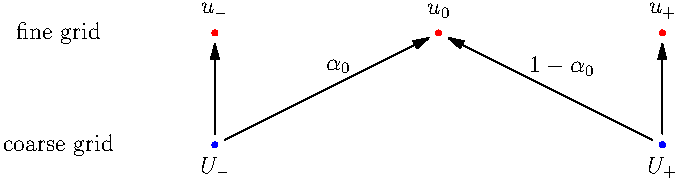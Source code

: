 size(12cm,0);

int f=3;
int c=5;
void cross(pair z=(0,0), real w=0.1)
{
  draw((z+w*(1,1))--(z-w*(1,1)));
  draw((z+w*(1,-1))--(z-w*(1,-1)));
}

real d(pair a) {
  return sqrt(a.x^2 + a.y^2);
}

void Arrow(pair a, pair b, real w=0) {
  draw(a-w*(a-b)/d(a-b)..b+w*(a-b)/d(a-b),EndArrow);
}

real h=0.5;
real w=0.05;
real v=1-w;

pair[] fine={(-1,h),(0,h),(+1,h)};

pair[] coarse={(-1,0),(1,0)};

for (int i=0; i < coarse.length; ++i) {
  dot(coarse[i],blue);
}
label("$U_-$",coarse[0]+2*w*S);
label("$U_+$",coarse[1]+2*w*S);

for (int i=0; i < fine.length; ++i) {
  dot(fine[i],red);
  string lab;
}
label("$u_-$",fine[0]+2*w*N);
label("$u_0$",fine[1]+2*w*N);
label("$u_+$",fine[2]+2*w*N);


for (int i=0; i < coarse.length; ++i) {
  Arrow(coarse[i],fine[2*i],w);
  Arrow(coarse[i],fine[1],w);
}

label("$\alpha_0$",0.5*(-1,0.7)+w*E);
label("$1-\alpha_0$",0.5*(1,0.7)+w*E);


real pos=-1.7;
label("fine grid",(pos,h));
label("coarse grid",(pos,0));
